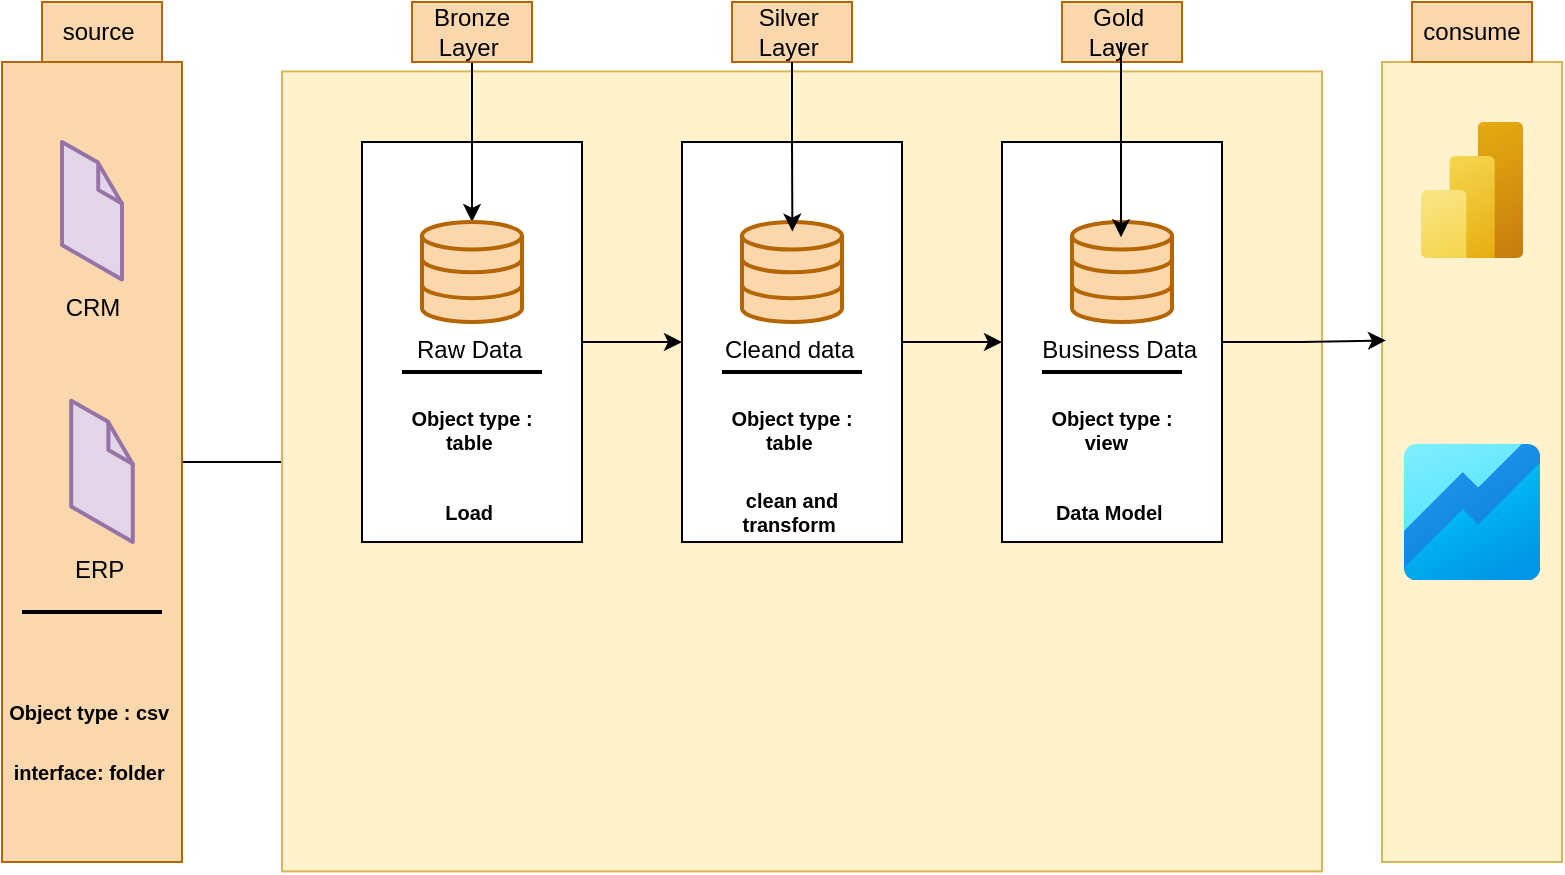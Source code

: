 <mxfile version="28.2.5">
  <diagram name="Page-1" id="0TeGPObIraViAtdXN9mO">
    <mxGraphModel dx="1042" dy="634" grid="1" gridSize="10" guides="1" tooltips="1" connect="1" arrows="1" fold="1" page="1" pageScale="1" pageWidth="850" pageHeight="1100" math="0" shadow="0">
      <root>
        <mxCell id="0" />
        <mxCell id="1" parent="0" />
        <mxCell id="zPpRLXosDKGJQT-4vVul-57" value="" style="edgeStyle=orthogonalEdgeStyle;rounded=0;orthogonalLoop=1;jettySize=auto;html=1;" edge="1" parent="1" source="zPpRLXosDKGJQT-4vVul-2" target="zPpRLXosDKGJQT-4vVul-49">
          <mxGeometry relative="1" as="geometry" />
        </mxCell>
        <mxCell id="zPpRLXosDKGJQT-4vVul-68" value="" style="edgeStyle=orthogonalEdgeStyle;rounded=0;orthogonalLoop=1;jettySize=auto;html=1;" edge="1" parent="1" source="zPpRLXosDKGJQT-4vVul-2" target="zPpRLXosDKGJQT-4vVul-49">
          <mxGeometry relative="1" as="geometry" />
        </mxCell>
        <mxCell id="zPpRLXosDKGJQT-4vVul-2" value="&lt;div&gt;&lt;br&gt;&lt;/div&gt;&lt;div&gt;&lt;br&gt;&lt;/div&gt;" style="rounded=0;whiteSpace=wrap;html=1;fillColor=#fad7ac;strokeColor=#b46504;" vertex="1" parent="1">
          <mxGeometry x="30" y="280" width="90" height="400" as="geometry" />
        </mxCell>
        <mxCell id="zPpRLXosDKGJQT-4vVul-3" value="" style="rounded=0;whiteSpace=wrap;html=1;movable=1;resizable=1;rotatable=1;deletable=1;editable=1;locked=0;connectable=1;fillColor=#fff2cc;strokeColor=#d6b656;" vertex="1" parent="1">
          <mxGeometry x="170" y="284.7" width="520" height="400" as="geometry" />
        </mxCell>
        <mxCell id="zPpRLXosDKGJQT-4vVul-4" value="" style="rounded=0;whiteSpace=wrap;html=1;fillColor=#fff2cc;strokeColor=#d6b656;" vertex="1" parent="1">
          <mxGeometry x="720" y="280" width="90" height="400" as="geometry" />
        </mxCell>
        <mxCell id="zPpRLXosDKGJQT-4vVul-6" value="CRM&lt;div&gt;&lt;br&gt;&lt;/div&gt;" style="verticalLabelPosition=bottom;html=1;verticalAlign=top;strokeWidth=1;align=center;outlineConnect=0;dashed=0;outlineConnect=0;shape=mxgraph.aws3d.file;aspect=fixed;strokeColor=#9673a6;fillColor=#e1d5e7;" vertex="1" parent="1">
          <mxGeometry x="60" y="320" width="30" height="68.77" as="geometry" />
        </mxCell>
        <mxCell id="zPpRLXosDKGJQT-4vVul-7" value="ERP&amp;nbsp;&lt;div&gt;&lt;br&gt;&lt;/div&gt;" style="verticalLabelPosition=bottom;html=1;verticalAlign=top;strokeWidth=1;align=center;outlineConnect=0;dashed=0;outlineConnect=0;shape=mxgraph.aws3d.file;aspect=fixed;strokeColor=#9673a6;fillColor=#e1d5e7;" vertex="1" parent="1">
          <mxGeometry x="64.6" y="449.4" width="30.8" height="70.6" as="geometry" />
        </mxCell>
        <mxCell id="zPpRLXosDKGJQT-4vVul-66" style="edgeStyle=orthogonalEdgeStyle;rounded=0;orthogonalLoop=1;jettySize=auto;html=1;" edge="1" parent="1" source="zPpRLXosDKGJQT-4vVul-10" target="zPpRLXosDKGJQT-4vVul-11">
          <mxGeometry relative="1" as="geometry" />
        </mxCell>
        <mxCell id="zPpRLXosDKGJQT-4vVul-10" value="" style="rounded=0;whiteSpace=wrap;html=1;" vertex="1" parent="1">
          <mxGeometry x="210" y="320" width="110" height="200" as="geometry" />
        </mxCell>
        <mxCell id="zPpRLXosDKGJQT-4vVul-67" style="edgeStyle=orthogonalEdgeStyle;rounded=0;orthogonalLoop=1;jettySize=auto;html=1;" edge="1" parent="1" source="zPpRLXosDKGJQT-4vVul-11" target="zPpRLXosDKGJQT-4vVul-12">
          <mxGeometry relative="1" as="geometry" />
        </mxCell>
        <mxCell id="zPpRLXosDKGJQT-4vVul-11" value="" style="rounded=0;whiteSpace=wrap;html=1;" vertex="1" parent="1">
          <mxGeometry x="370" y="320" width="110" height="200" as="geometry" />
        </mxCell>
        <mxCell id="zPpRLXosDKGJQT-4vVul-12" value="" style="rounded=0;whiteSpace=wrap;html=1;movable=1;resizable=1;rotatable=1;deletable=1;editable=1;locked=0;connectable=1;" vertex="1" parent="1">
          <mxGeometry x="530" y="320" width="110" height="200" as="geometry" />
        </mxCell>
        <mxCell id="zPpRLXosDKGJQT-4vVul-31" value="" style="edgeStyle=orthogonalEdgeStyle;rounded=0;orthogonalLoop=1;jettySize=auto;html=1;" edge="1" parent="1" source="zPpRLXosDKGJQT-4vVul-14" target="zPpRLXosDKGJQT-4vVul-17">
          <mxGeometry relative="1" as="geometry">
            <Array as="points">
              <mxPoint x="265" y="310" />
              <mxPoint x="265" y="310" />
            </Array>
          </mxGeometry>
        </mxCell>
        <mxCell id="zPpRLXosDKGJQT-4vVul-14" value="Bronze Layer&amp;nbsp;" style="text;html=1;align=center;verticalAlign=middle;whiteSpace=wrap;rounded=0;fillColor=#fad7ac;strokeColor=#b46504;" vertex="1" parent="1">
          <mxGeometry x="235" y="250" width="60" height="30" as="geometry" />
        </mxCell>
        <mxCell id="zPpRLXosDKGJQT-4vVul-15" value="Silver&amp;nbsp; Layer&amp;nbsp;" style="text;html=1;align=center;verticalAlign=middle;whiteSpace=wrap;rounded=0;fillColor=#fad7ac;strokeColor=#b46504;" vertex="1" parent="1">
          <mxGeometry x="395" y="250" width="60" height="30" as="geometry" />
        </mxCell>
        <mxCell id="zPpRLXosDKGJQT-4vVul-16" value="Gold&amp;nbsp; Layer&amp;nbsp;" style="text;html=1;align=center;verticalAlign=middle;whiteSpace=wrap;rounded=0;fillColor=#fad7ac;strokeColor=#b46504;" vertex="1" parent="1">
          <mxGeometry x="560" y="250" width="60" height="30" as="geometry" />
        </mxCell>
        <mxCell id="zPpRLXosDKGJQT-4vVul-17" value="Raw Data&amp;nbsp;" style="html=1;verticalLabelPosition=bottom;align=center;labelBackgroundColor=#ffffff;verticalAlign=top;strokeWidth=2;strokeColor=#b46504;shadow=0;dashed=0;shape=mxgraph.ios7.icons.data;fillColor=#fad7ac;" vertex="1" parent="1">
          <mxGeometry x="240" y="360" width="50" height="50" as="geometry" />
        </mxCell>
        <mxCell id="zPpRLXosDKGJQT-4vVul-18" value="Cleand data&amp;nbsp;" style="html=1;verticalLabelPosition=bottom;align=center;labelBackgroundColor=#ffffff;verticalAlign=top;strokeWidth=2;strokeColor=#b46504;shadow=0;dashed=0;shape=mxgraph.ios7.icons.data;fillColor=#fad7ac;" vertex="1" parent="1">
          <mxGeometry x="400" y="360" width="50" height="50" as="geometry" />
        </mxCell>
        <mxCell id="zPpRLXosDKGJQT-4vVul-19" value="Business Data&amp;nbsp;" style="html=1;verticalLabelPosition=bottom;align=center;labelBackgroundColor=#ffffff;verticalAlign=top;strokeWidth=2;strokeColor=#b46504;shadow=0;dashed=0;shape=mxgraph.ios7.icons.data;fillColor=#fad7ac;" vertex="1" parent="1">
          <mxGeometry x="565" y="360" width="50" height="50" as="geometry" />
        </mxCell>
        <mxCell id="zPpRLXosDKGJQT-4vVul-27" value="" style="line;strokeWidth=2;html=1;" vertex="1" parent="1">
          <mxGeometry x="40" y="550" width="70" height="10" as="geometry" />
        </mxCell>
        <mxCell id="zPpRLXosDKGJQT-4vVul-29" value="&lt;h6&gt;&lt;font face=&quot;Helvetica&quot; style=&quot;font-size: 10px;&quot;&gt;Object type : csv&amp;nbsp;&lt;/font&gt;&lt;/h6&gt;" style="text;html=1;align=center;verticalAlign=middle;whiteSpace=wrap;rounded=0;" vertex="1" parent="1">
          <mxGeometry x="30" y="590" width="90" height="30" as="geometry" />
        </mxCell>
        <mxCell id="zPpRLXosDKGJQT-4vVul-30" value="&lt;h6&gt;&lt;span style=&quot;font-size: 10px;&quot;&gt;interface: folder&amp;nbsp;&lt;/span&gt;&lt;/h6&gt;" style="text;html=1;align=center;verticalAlign=middle;whiteSpace=wrap;rounded=0;" vertex="1" parent="1">
          <mxGeometry x="30" y="620" width="90" height="30" as="geometry" />
        </mxCell>
        <mxCell id="zPpRLXosDKGJQT-4vVul-33" style="edgeStyle=orthogonalEdgeStyle;rounded=0;orthogonalLoop=1;jettySize=auto;html=1;exitX=0.5;exitY=1;exitDx=0;exitDy=0;entryX=0.504;entryY=0.096;entryDx=0;entryDy=0;entryPerimeter=0;" edge="1" parent="1" source="zPpRLXosDKGJQT-4vVul-15" target="zPpRLXosDKGJQT-4vVul-18">
          <mxGeometry relative="1" as="geometry" />
        </mxCell>
        <mxCell id="zPpRLXosDKGJQT-4vVul-37" style="edgeStyle=orthogonalEdgeStyle;rounded=0;orthogonalLoop=1;jettySize=auto;html=1;entryX=0.5;entryY=0.352;entryDx=0;entryDy=0;entryPerimeter=0;" edge="1" parent="1">
          <mxGeometry relative="1" as="geometry">
            <mxPoint x="589.5" y="270" as="sourcePoint" />
            <mxPoint x="589.5" y="367.6" as="targetPoint" />
          </mxGeometry>
        </mxCell>
        <mxCell id="zPpRLXosDKGJQT-4vVul-38" value="source&amp;nbsp;" style="text;html=1;align=center;verticalAlign=middle;whiteSpace=wrap;rounded=0;fillColor=#fad7ac;strokeColor=#b46504;" vertex="1" parent="1">
          <mxGeometry x="50" y="250" width="60" height="30" as="geometry" />
        </mxCell>
        <mxCell id="zPpRLXosDKGJQT-4vVul-39" value="consume" style="text;html=1;align=center;verticalAlign=middle;whiteSpace=wrap;rounded=0;fillColor=#fad7ac;strokeColor=#b46504;" vertex="1" parent="1">
          <mxGeometry x="735" y="250" width="60" height="30" as="geometry" />
        </mxCell>
        <mxCell id="zPpRLXosDKGJQT-4vVul-44" value="" style="line;strokeWidth=2;html=1;" vertex="1" parent="1">
          <mxGeometry x="230" y="430" width="70" height="10" as="geometry" />
        </mxCell>
        <mxCell id="zPpRLXosDKGJQT-4vVul-45" value="" style="line;strokeWidth=2;html=1;" vertex="1" parent="1">
          <mxGeometry x="390" y="430" width="70" height="10" as="geometry" />
        </mxCell>
        <mxCell id="zPpRLXosDKGJQT-4vVul-46" value="" style="line;strokeWidth=2;html=1;" vertex="1" parent="1">
          <mxGeometry x="550" y="430" width="70" height="10" as="geometry" />
        </mxCell>
        <mxCell id="zPpRLXosDKGJQT-4vVul-47" value="&lt;h6&gt;&lt;font face=&quot;Helvetica&quot; style=&quot;font-size: 10px;&quot;&gt;Object type : table&amp;nbsp;&lt;/font&gt;&lt;/h6&gt;" style="text;html=1;align=center;verticalAlign=middle;whiteSpace=wrap;rounded=0;" vertex="1" parent="1">
          <mxGeometry x="220" y="449.4" width="90" height="30" as="geometry" />
        </mxCell>
        <mxCell id="zPpRLXosDKGJQT-4vVul-49" value="&lt;h6&gt;&lt;span style=&quot;font-size: 10px;&quot;&gt;Load&amp;nbsp;&lt;/span&gt;&lt;/h6&gt;" style="text;html=1;align=center;verticalAlign=middle;whiteSpace=wrap;rounded=0;" vertex="1" parent="1">
          <mxGeometry x="220" y="490" width="90" height="30" as="geometry" />
        </mxCell>
        <mxCell id="zPpRLXosDKGJQT-4vVul-50" value="&lt;h6&gt;&lt;font face=&quot;Helvetica&quot; style=&quot;font-size: 10px;&quot;&gt;Object type : table&amp;nbsp;&lt;/font&gt;&lt;/h6&gt;" style="text;html=1;align=center;verticalAlign=middle;whiteSpace=wrap;rounded=0;" vertex="1" parent="1">
          <mxGeometry x="380" y="449.4" width="90" height="30" as="geometry" />
        </mxCell>
        <mxCell id="zPpRLXosDKGJQT-4vVul-51" value="&lt;h6&gt;&lt;font face=&quot;Helvetica&quot; style=&quot;font-size: 10px;&quot;&gt;Object type : view&amp;nbsp;&amp;nbsp;&lt;/font&gt;&lt;/h6&gt;" style="text;html=1;align=center;verticalAlign=middle;whiteSpace=wrap;rounded=0;" vertex="1" parent="1">
          <mxGeometry x="540" y="449.4" width="90" height="30" as="geometry" />
        </mxCell>
        <mxCell id="zPpRLXosDKGJQT-4vVul-52" value="&lt;h6&gt;&lt;span style=&quot;font-size: 10px;&quot;&gt;clean and transform&amp;nbsp;&lt;/span&gt;&lt;/h6&gt;" style="text;html=1;align=center;verticalAlign=middle;whiteSpace=wrap;rounded=0;" vertex="1" parent="1">
          <mxGeometry x="380" y="490" width="90" height="30" as="geometry" />
        </mxCell>
        <mxCell id="zPpRLXosDKGJQT-4vVul-53" value="&lt;h6&gt;&lt;span style=&quot;font-size: 10px;&quot;&gt;Data Model&amp;nbsp;&lt;/span&gt;&lt;/h6&gt;" style="text;html=1;align=center;verticalAlign=middle;whiteSpace=wrap;rounded=0;" vertex="1" parent="1">
          <mxGeometry x="540" y="490" width="90" height="30" as="geometry" />
        </mxCell>
        <mxCell id="zPpRLXosDKGJQT-4vVul-55" value="" style="image;aspect=fixed;html=1;points=[];align=center;fontSize=12;image=img/lib/azure2/analytics/Power_BI_Embedded.svg;" vertex="1" parent="1">
          <mxGeometry x="739.5" y="310" width="51" height="68" as="geometry" />
        </mxCell>
        <mxCell id="zPpRLXosDKGJQT-4vVul-56" value="" style="image;aspect=fixed;html=1;points=[];align=center;fontSize=12;image=img/lib/azure2/analytics/Azure_Workbooks.svg;" vertex="1" parent="1">
          <mxGeometry x="731" y="471" width="68" height="68" as="geometry" />
        </mxCell>
        <mxCell id="zPpRLXosDKGJQT-4vVul-65" style="edgeStyle=orthogonalEdgeStyle;rounded=0;orthogonalLoop=1;jettySize=auto;html=1;entryX=0.022;entryY=0.348;entryDx=0;entryDy=0;entryPerimeter=0;" edge="1" parent="1" source="zPpRLXosDKGJQT-4vVul-12" target="zPpRLXosDKGJQT-4vVul-4">
          <mxGeometry relative="1" as="geometry" />
        </mxCell>
      </root>
    </mxGraphModel>
  </diagram>
</mxfile>

